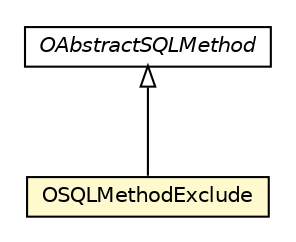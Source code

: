 #!/usr/local/bin/dot
#
# Class diagram 
# Generated by UMLGraph version R5_6-24-gf6e263 (http://www.umlgraph.org/)
#

digraph G {
	edge [fontname="Helvetica",fontsize=10,labelfontname="Helvetica",labelfontsize=10];
	node [fontname="Helvetica",fontsize=10,shape=plaintext];
	nodesep=0.25;
	ranksep=0.5;
	// com.orientechnologies.orient.core.sql.method.misc.OAbstractSQLMethod
	c3459595 [label=<<table title="com.orientechnologies.orient.core.sql.method.misc.OAbstractSQLMethod" border="0" cellborder="1" cellspacing="0" cellpadding="2" port="p" href="../../method/misc/OAbstractSQLMethod.html">
		<tr><td><table border="0" cellspacing="0" cellpadding="1">
<tr><td align="center" balign="center"><font face="Helvetica-Oblique"> OAbstractSQLMethod </font></td></tr>
		</table></td></tr>
		</table>>, URL="../../method/misc/OAbstractSQLMethod.html", fontname="Helvetica", fontcolor="black", fontsize=10.0];
	// com.orientechnologies.orient.core.sql.functions.misc.OSQLMethodExclude
	c3459628 [label=<<table title="com.orientechnologies.orient.core.sql.functions.misc.OSQLMethodExclude" border="0" cellborder="1" cellspacing="0" cellpadding="2" port="p" bgcolor="lemonChiffon" href="./OSQLMethodExclude.html">
		<tr><td><table border="0" cellspacing="0" cellpadding="1">
<tr><td align="center" balign="center"> OSQLMethodExclude </td></tr>
		</table></td></tr>
		</table>>, URL="./OSQLMethodExclude.html", fontname="Helvetica", fontcolor="black", fontsize=10.0];
	//com.orientechnologies.orient.core.sql.functions.misc.OSQLMethodExclude extends com.orientechnologies.orient.core.sql.method.misc.OAbstractSQLMethod
	c3459595:p -> c3459628:p [dir=back,arrowtail=empty];
}

